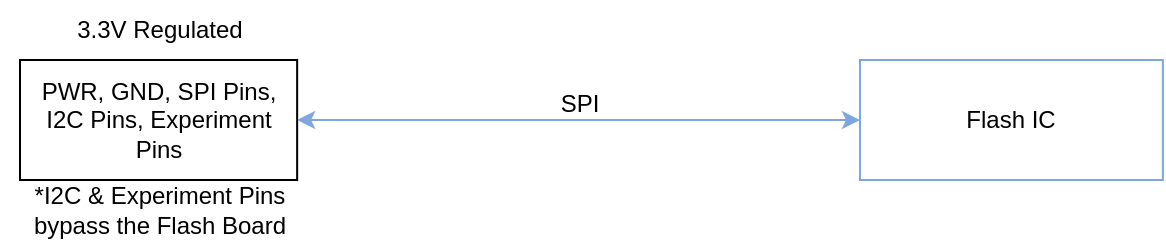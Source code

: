 <mxfile version="20.2.7" type="device"><diagram id="6Wf99j_Aqiyvkij6mrx-" name="Page-1"><mxGraphModel dx="63" dy="-597" grid="1" gridSize="10" guides="1" tooltips="1" connect="1" arrows="1" fold="1" page="1" pageScale="1" pageWidth="250" pageHeight="250" math="0" shadow="0"><root><mxCell id="0"/><mxCell id="1" parent="0"/><mxCell id="eWYC9TL9yKdR8oA1AVS6-1" value="Flash IC" style="rounded=0;whiteSpace=wrap;html=1;strokeColor=#7EA6E0;" parent="1" vertex="1"><mxGeometry x="1280" y="1200" width="151.43" height="60" as="geometry"/></mxCell><mxCell id="eWYC9TL9yKdR8oA1AVS6-2" value="" style="endArrow=classic;html=1;rounded=0;entryX=0;entryY=0.5;entryDx=0;entryDy=0;exitX=1;exitY=0.5;exitDx=0;exitDy=0;fixDash=0;startArrow=classic;startFill=1;strokeColor=#7EA6E0;" parent="1" source="eWYC9TL9yKdR8oA1AVS6-9" target="eWYC9TL9yKdR8oA1AVS6-1" edge="1"><mxGeometry width="50" height="50" relative="1" as="geometry"><mxPoint x="1048.57" y="1230" as="sourcePoint"/><mxPoint x="1138.57" y="1230" as="targetPoint"/></mxGeometry></mxCell><mxCell id="eWYC9TL9yKdR8oA1AVS6-3" value="3.3V Regulated" style="text;html=1;strokeColor=none;fillColor=none;align=center;verticalAlign=middle;whiteSpace=wrap;rounded=0;" parent="1" vertex="1"><mxGeometry x="860" y="1170" width="140" height="30" as="geometry"/></mxCell><mxCell id="eWYC9TL9yKdR8oA1AVS6-9" value="PWR, GND, SPI Pins, I2C Pins, Experiment Pins" style="rounded=0;whiteSpace=wrap;html=1;" parent="1" vertex="1"><mxGeometry x="860" y="1200" width="138.57" height="60" as="geometry"/></mxCell><mxCell id="eWYC9TL9yKdR8oA1AVS6-10" value="*I2C &amp;amp; Experiment Pins bypass the Flash Board" style="text;html=1;strokeColor=none;fillColor=none;align=center;verticalAlign=middle;whiteSpace=wrap;rounded=0;" parent="1" vertex="1"><mxGeometry x="850" y="1260" width="160" height="30" as="geometry"/></mxCell><mxCell id="rPKsp5-bBMEixt9CZdMR-1" value="SPI" style="text;html=1;strokeColor=none;fillColor=none;align=center;verticalAlign=middle;whiteSpace=wrap;rounded=0;" parent="1" vertex="1"><mxGeometry x="1110" y="1207" width="60" height="30" as="geometry"/></mxCell></root></mxGraphModel></diagram></mxfile>